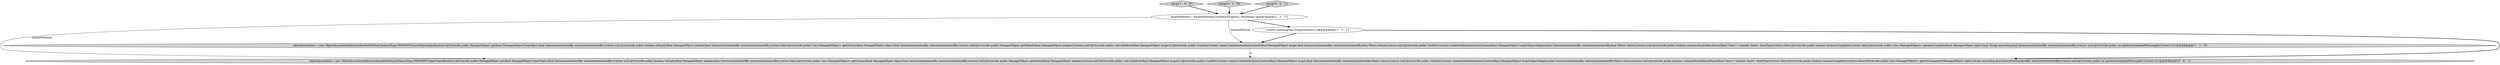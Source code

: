 digraph {
5 [style = filled, label = "objectAssociation = new ObjectAssociationAbstract(facetedMethod,FeatureType.PROPERTY,objectSpecification){@Override public ManagedObject get(final ManagedObject fromObject,final InteractionInitiatedBy interactionInitiatedBy){return null}@Override public boolean isEmpty(final ManagedObject adapter,final InteractionInitiatedBy interactionInitiatedBy){return false}@Override public Can<ManagedObject> getChoices(final ManagedObject object,final InteractionInitiatedBy interactionInitiatedBy){return null}@Override public ManagedObject getDefault(final ManagedObject adapter){return null}@Override public void toDefault(final ManagedObject target){}@Override public UsabilityContext createUsableInteractionContext(final ManagedObject target,final InteractionInitiatedBy interactionInitiatedBy,Where where){return null}@Override public VisibilityContext createVisibleInteractionContext(final ManagedObject targetObjectAdapter,final InteractionInitiatedBy interactionInitiatedBy,Where where){return null}@Override public boolean containsNonFallbackFacet(final Class<? extends Facet> facetType){return false}@Override public boolean hasAutoComplete(){return false}@Override public Can<ManagedObject> getAutoComplete(ManagedObject object,String searchArg,final InteractionInitiatedBy interactionInitiatedBy){return null}@Override public int getAutoCompleteMinLength(){return 0}}@@@9@@@['0', '0', '1']", fillcolor = lightgray, shape = ellipse image = "AAA0AAABBB3BBB"];
2 [style = filled, label = "setup['1', '0', '0']", fillcolor = lightgray, shape = diamond image = "AAA0AAABBB1BBB"];
1 [style = filled, label = "objectAssociation = new ObjectAssociationAbstract(facetedMethod,FeatureType.PROPERTY,mockObjectSpecification){@Override public ManagedObject get(final ManagedObject fromObject,final InteractionInitiatedBy interactionInitiatedBy){return null}@Override public boolean isEmpty(final ManagedObject adapter,final InteractionInitiatedBy interactionInitiatedBy){return false}@Override public Can<ManagedObject> getChoices(final ManagedObject object,final InteractionInitiatedBy interactionInitiatedBy){return null}@Override public ManagedObject getDefault(final ManagedObject adapter){return null}@Override public void toDefault(final ManagedObject target){}@Override public UsabilityContext createUsableInteractionContext(final ManagedObject target,final InteractionInitiatedBy interactionInitiatedBy,final Where where){return null}@Override public VisibilityContext createVisibleInteractionContext(final ManagedObject targetObjectAdapter,final InteractionInitiatedBy interactionInitiatedBy,final Where where){return null}@Override public boolean containsNonFallbackFacet(final Class<? extends Facet> facetType){return false}@Override public boolean hasAutoComplete(){return false}@Override public Can<ManagedObject> getAutoComplete(final ManagedObject object,final String searchArg,final InteractionInitiatedBy interactionInitiatedBy){return null}@Override public int getAutoCompleteMinLength(){return 0}}@@@9@@@['1', '1', '0']", fillcolor = lightgray, shape = ellipse image = "AAA0AAABBB1BBB"];
0 [style = filled, label = "facetedMethod = FacetedMethod.createForProperty(,\"firstName\")@@@3@@@['1', '1', '1']", fillcolor = white, shape = ellipse image = "AAA0AAABBB1BBB"];
3 [style = filled, label = "context.checking(new Expectations(){})@@@4@@@['1', '1', '1']", fillcolor = white, shape = ellipse image = "AAA0AAABBB1BBB"];
4 [style = filled, label = "setup['0', '1', '0']", fillcolor = lightgray, shape = diamond image = "AAA0AAABBB2BBB"];
6 [style = filled, label = "setup['0', '0', '1']", fillcolor = lightgray, shape = diamond image = "AAA0AAABBB3BBB"];
6->0 [style = bold, label=""];
2->0 [style = bold, label=""];
1->5 [style = dashed, label="0"];
0->1 [style = solid, label="facetedMethod"];
0->3 [style = bold, label=""];
3->5 [style = bold, label=""];
4->0 [style = bold, label=""];
3->1 [style = bold, label=""];
0->5 [style = solid, label="facetedMethod"];
}
